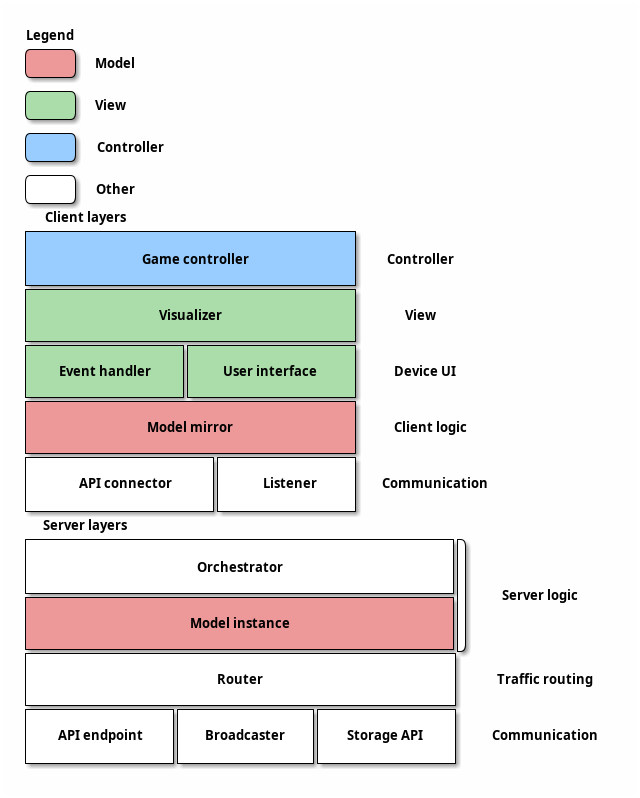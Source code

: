 @startditaa
'https://plantuml.com/ditaa

Legend
/----\
|cE99| Model
\----/
/----\
|cADA| View
\----/
/----\
|c9CF|Controller
\----/
/----\
|    | Other
\----/

Client layers
+--------------------------------+
|c9CF                            |
|         Game controller        | Controller
|                                |
+--------------------------------+
|cADA                            |
|           Visualizer           |    View
|                                |
+---------------+----------------+
|cADA           |cADA            |
| Event handler | User interface |  Device UI
|               |                |
+---------------+----------------+
|cE99                            |
|          Model mirror          | Client logic
|                                |
+------------------+-------------+
|                  |             |
|   API connector  |   Listener  | Communication
|                  |             |
+------------------+-------------+

Server layers
+--------------------+---------------------+\
|                                          ||
|               Orchestrator               ||
|                                          ||
+------------------------------------------+| Server logic
|cE99                                      ||
|              Model instance              ||
|                                          ||
+------------------------------------------+/
|                                          |
|                  Router                  | Traffic routing
|                                          |
+--------------+-------------+-------------+
|              |             |             |
| API endpoint | Broadcaster | Storage API |  Communication
|              |             |             |
+--------------+-------------+-------------+

@endditaa